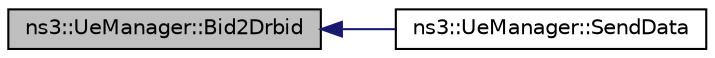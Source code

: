 digraph "ns3::UeManager::Bid2Drbid"
{
  edge [fontname="Helvetica",fontsize="10",labelfontname="Helvetica",labelfontsize="10"];
  node [fontname="Helvetica",fontsize="10",shape=record];
  rankdir="LR";
  Node1 [label="ns3::UeManager::Bid2Drbid",height=0.2,width=0.4,color="black", fillcolor="grey75", style="filled", fontcolor="black"];
  Node1 -> Node2 [dir="back",color="midnightblue",fontsize="10",style="solid"];
  Node2 [label="ns3::UeManager::SendData",height=0.2,width=0.4,color="black", fillcolor="white", style="filled",URL="$de/d99/classns3_1_1UeManager.html#a2288415129fd7319128599cf2681e780"];
}
